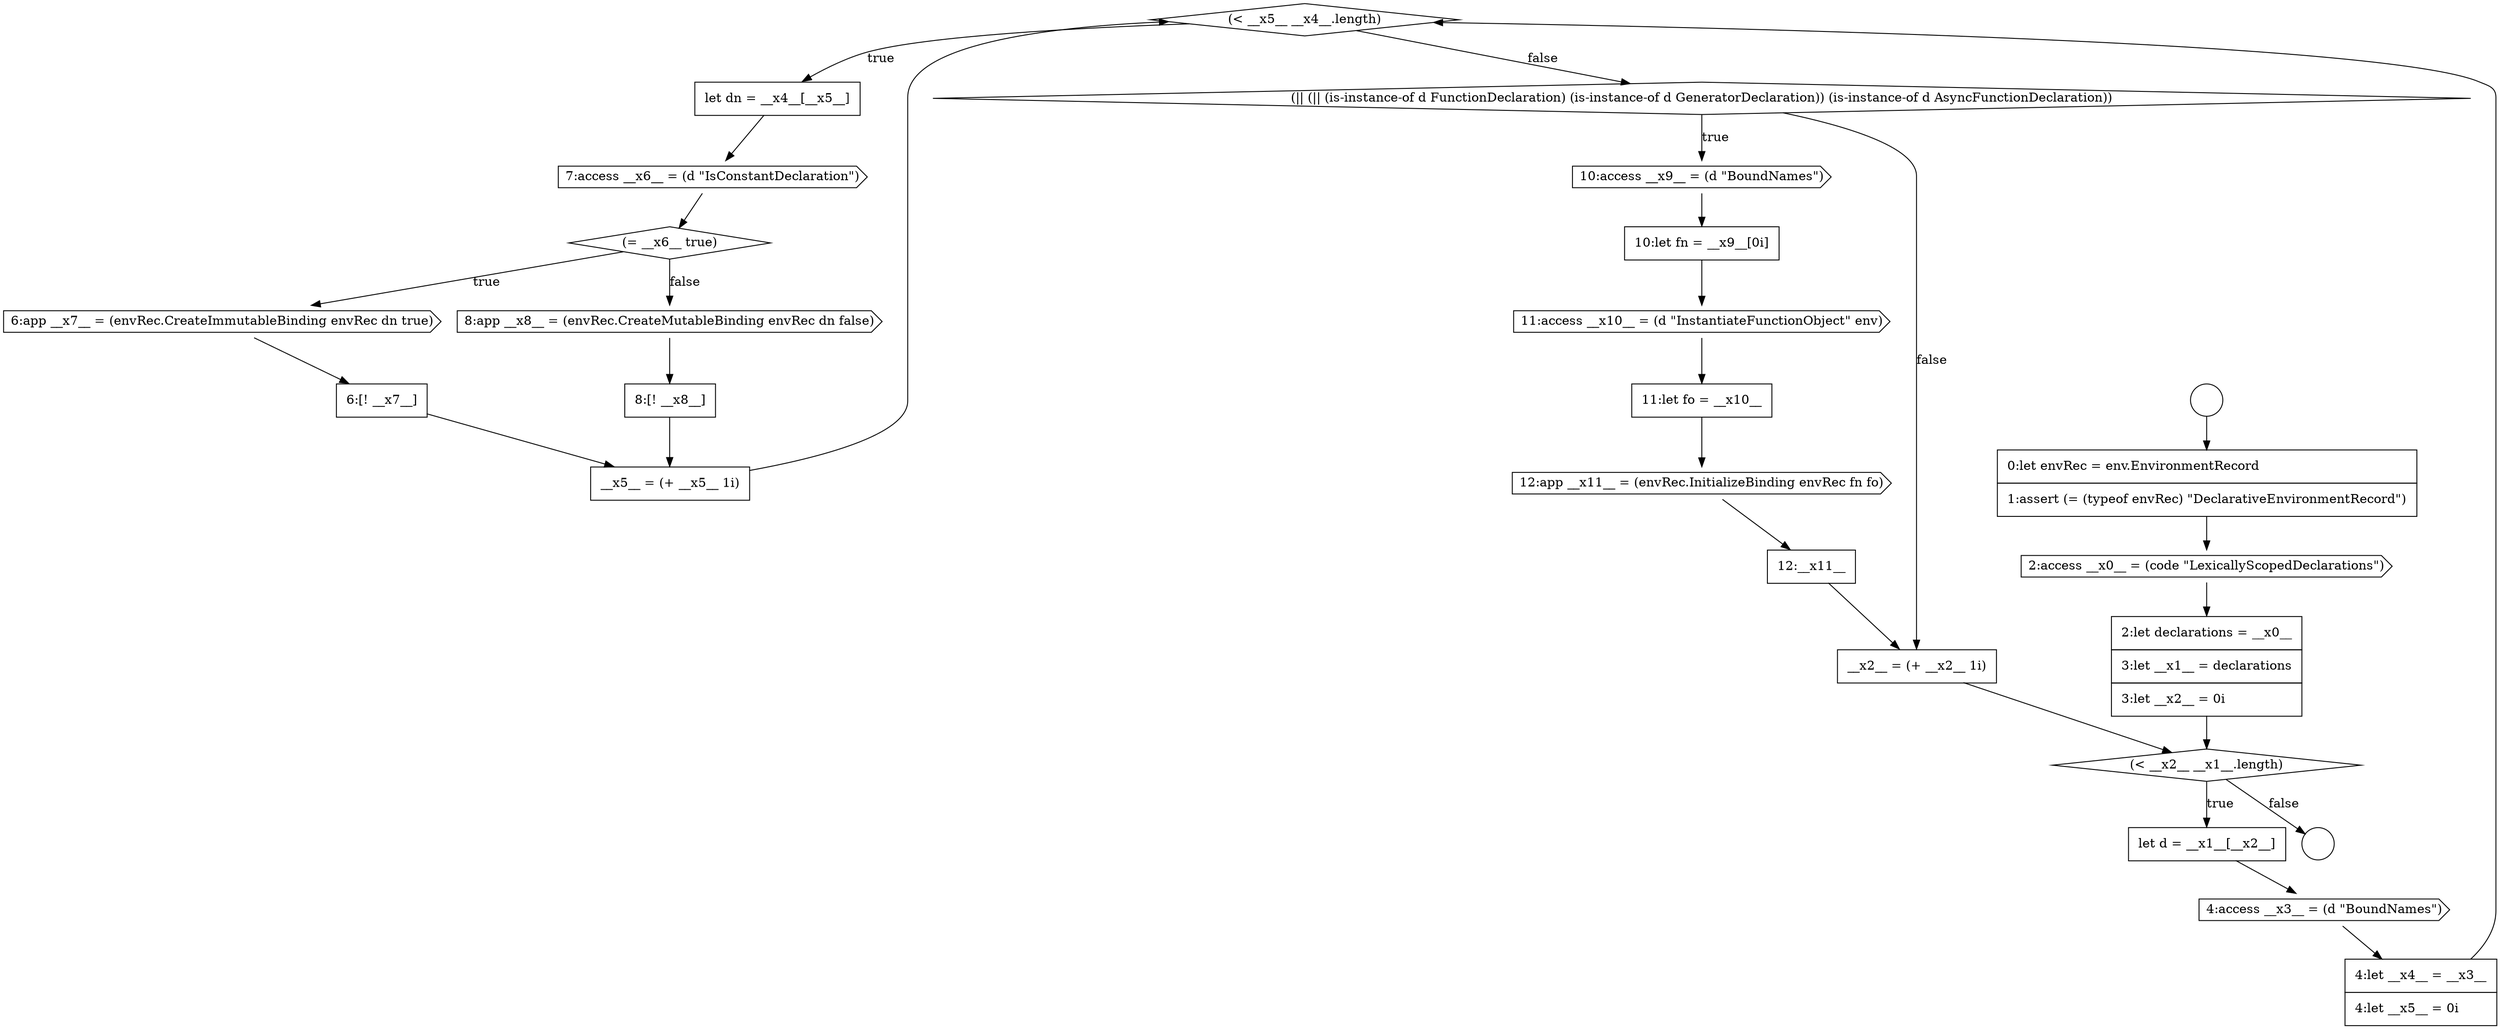 digraph {
  node5593 [shape=diamond, label=<<font color="black">(&lt; __x5__ __x4__.length)</font>> color="black" fillcolor="white" style=filled]
  node5589 [shape=diamond, label=<<font color="black">(&lt; __x2__ __x1__.length)</font>> color="black" fillcolor="white" style=filled]
  node5585 [shape=circle label=" " color="black" fillcolor="white" style=filled]
  node5597 [shape=cds, label=<<font color="black">6:app __x7__ = (envRec.CreateImmutableBinding envRec dn true)</font>> color="black" fillcolor="white" style=filled]
  node5594 [shape=none, margin=0, label=<<font color="black">
    <table border="0" cellborder="1" cellspacing="0" cellpadding="10">
      <tr><td align="left">let dn = __x4__[__x5__]</td></tr>
    </table>
  </font>> color="black" fillcolor="white" style=filled]
  node5609 [shape=none, margin=0, label=<<font color="black">
    <table border="0" cellborder="1" cellspacing="0" cellpadding="10">
      <tr><td align="left">__x2__ = (+ __x2__ 1i)</td></tr>
    </table>
  </font>> color="black" fillcolor="white" style=filled]
  node5588 [shape=none, margin=0, label=<<font color="black">
    <table border="0" cellborder="1" cellspacing="0" cellpadding="10">
      <tr><td align="left">2:let declarations = __x0__</td></tr>
      <tr><td align="left">3:let __x1__ = declarations</td></tr>
      <tr><td align="left">3:let __x2__ = 0i</td></tr>
    </table>
  </font>> color="black" fillcolor="white" style=filled]
  node5603 [shape=cds, label=<<font color="black">10:access __x9__ = (d &quot;BoundNames&quot;)</font>> color="black" fillcolor="white" style=filled]
  node5595 [shape=cds, label=<<font color="black">7:access __x6__ = (d &quot;IsConstantDeclaration&quot;)</font>> color="black" fillcolor="white" style=filled]
  node5587 [shape=cds, label=<<font color="black">2:access __x0__ = (code &quot;LexicallyScopedDeclarations&quot;)</font>> color="black" fillcolor="white" style=filled]
  node5596 [shape=diamond, label=<<font color="black">(= __x6__ true)</font>> color="black" fillcolor="white" style=filled]
  node5600 [shape=none, margin=0, label=<<font color="black">
    <table border="0" cellborder="1" cellspacing="0" cellpadding="10">
      <tr><td align="left">8:[! __x8__]</td></tr>
    </table>
  </font>> color="black" fillcolor="white" style=filled]
  node5590 [shape=none, margin=0, label=<<font color="black">
    <table border="0" cellborder="1" cellspacing="0" cellpadding="10">
      <tr><td align="left">let d = __x1__[__x2__]</td></tr>
    </table>
  </font>> color="black" fillcolor="white" style=filled]
  node5586 [shape=none, margin=0, label=<<font color="black">
    <table border="0" cellborder="1" cellspacing="0" cellpadding="10">
      <tr><td align="left">0:let envRec = env.EnvironmentRecord</td></tr>
      <tr><td align="left">1:assert (= (typeof envRec) &quot;DeclarativeEnvironmentRecord&quot;)</td></tr>
    </table>
  </font>> color="black" fillcolor="white" style=filled]
  node5591 [shape=cds, label=<<font color="black">4:access __x3__ = (d &quot;BoundNames&quot;)</font>> color="black" fillcolor="white" style=filled]
  node5605 [shape=cds, label=<<font color="black">11:access __x10__ = (d &quot;InstantiateFunctionObject&quot; env)</font>> color="black" fillcolor="white" style=filled]
  node5604 [shape=none, margin=0, label=<<font color="black">
    <table border="0" cellborder="1" cellspacing="0" cellpadding="10">
      <tr><td align="left">10:let fn = __x9__[0i]</td></tr>
    </table>
  </font>> color="black" fillcolor="white" style=filled]
  node5608 [shape=none, margin=0, label=<<font color="black">
    <table border="0" cellborder="1" cellspacing="0" cellpadding="10">
      <tr><td align="left">12:__x11__</td></tr>
    </table>
  </font>> color="black" fillcolor="white" style=filled]
  node5598 [shape=none, margin=0, label=<<font color="black">
    <table border="0" cellborder="1" cellspacing="0" cellpadding="10">
      <tr><td align="left">6:[! __x7__]</td></tr>
    </table>
  </font>> color="black" fillcolor="white" style=filled]
  node5584 [shape=circle label=" " color="black" fillcolor="white" style=filled]
  node5599 [shape=cds, label=<<font color="black">8:app __x8__ = (envRec.CreateMutableBinding envRec dn false)</font>> color="black" fillcolor="white" style=filled]
  node5607 [shape=cds, label=<<font color="black">12:app __x11__ = (envRec.InitializeBinding envRec fn fo)</font>> color="black" fillcolor="white" style=filled]
  node5602 [shape=diamond, label=<<font color="black">(|| (|| (is-instance-of d FunctionDeclaration) (is-instance-of d GeneratorDeclaration)) (is-instance-of d AsyncFunctionDeclaration))</font>> color="black" fillcolor="white" style=filled]
  node5592 [shape=none, margin=0, label=<<font color="black">
    <table border="0" cellborder="1" cellspacing="0" cellpadding="10">
      <tr><td align="left">4:let __x4__ = __x3__</td></tr>
      <tr><td align="left">4:let __x5__ = 0i</td></tr>
    </table>
  </font>> color="black" fillcolor="white" style=filled]
  node5606 [shape=none, margin=0, label=<<font color="black">
    <table border="0" cellborder="1" cellspacing="0" cellpadding="10">
      <tr><td align="left">11:let fo = __x10__</td></tr>
    </table>
  </font>> color="black" fillcolor="white" style=filled]
  node5601 [shape=none, margin=0, label=<<font color="black">
    <table border="0" cellborder="1" cellspacing="0" cellpadding="10">
      <tr><td align="left">__x5__ = (+ __x5__ 1i)</td></tr>
    </table>
  </font>> color="black" fillcolor="white" style=filled]
  node5595 -> node5596 [ color="black"]
  node5587 -> node5588 [ color="black"]
  node5596 -> node5597 [label=<<font color="black">true</font>> color="black"]
  node5596 -> node5599 [label=<<font color="black">false</font>> color="black"]
  node5606 -> node5607 [ color="black"]
  node5607 -> node5608 [ color="black"]
  node5599 -> node5600 [ color="black"]
  node5608 -> node5609 [ color="black"]
  node5604 -> node5605 [ color="black"]
  node5601 -> node5593 [ color="black"]
  node5593 -> node5594 [label=<<font color="black">true</font>> color="black"]
  node5593 -> node5602 [label=<<font color="black">false</font>> color="black"]
  node5592 -> node5593 [ color="black"]
  node5598 -> node5601 [ color="black"]
  node5584 -> node5586 [ color="black"]
  node5603 -> node5604 [ color="black"]
  node5605 -> node5606 [ color="black"]
  node5594 -> node5595 [ color="black"]
  node5589 -> node5590 [label=<<font color="black">true</font>> color="black"]
  node5589 -> node5585 [label=<<font color="black">false</font>> color="black"]
  node5586 -> node5587 [ color="black"]
  node5597 -> node5598 [ color="black"]
  node5609 -> node5589 [ color="black"]
  node5588 -> node5589 [ color="black"]
  node5600 -> node5601 [ color="black"]
  node5591 -> node5592 [ color="black"]
  node5590 -> node5591 [ color="black"]
  node5602 -> node5603 [label=<<font color="black">true</font>> color="black"]
  node5602 -> node5609 [label=<<font color="black">false</font>> color="black"]
}
